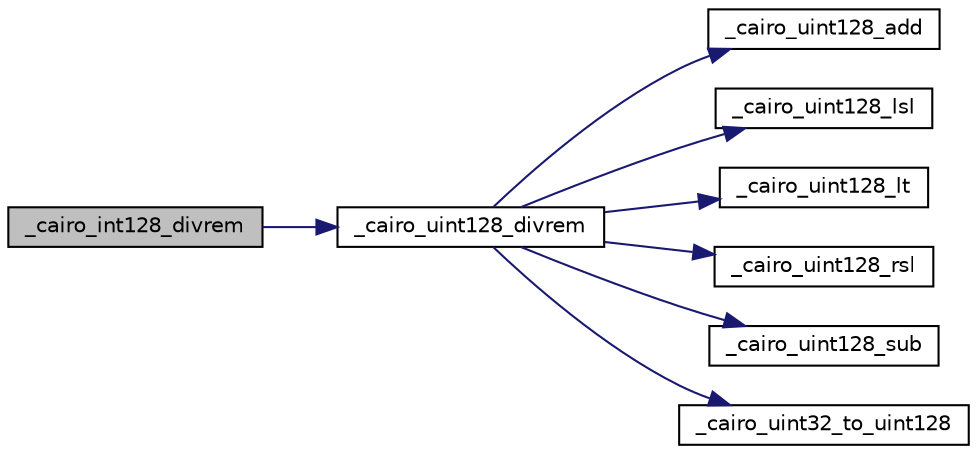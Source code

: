 digraph "_cairo_int128_divrem"
{
 // LATEX_PDF_SIZE
  edge [fontname="Helvetica",fontsize="10",labelfontname="Helvetica",labelfontsize="10"];
  node [fontname="Helvetica",fontsize="10",shape=record];
  rankdir="LR";
  Node1 [label="_cairo_int128_divrem",height=0.2,width=0.4,color="black", fillcolor="grey75", style="filled", fontcolor="black",tooltip=" "];
  Node1 -> Node2 [color="midnightblue",fontsize="10",style="solid",fontname="Helvetica"];
  Node2 [label="_cairo_uint128_divrem",height=0.2,width=0.4,color="black", fillcolor="white", style="filled",URL="$cairo-wideint_8c.html#aa5b44959de79561b14816b46060cc926",tooltip=" "];
  Node2 -> Node3 [color="midnightblue",fontsize="10",style="solid",fontname="Helvetica"];
  Node3 [label="_cairo_uint128_add",height=0.2,width=0.4,color="black", fillcolor="white", style="filled",URL="$cairo-wideint_8c.html#ac5ea95d722e772cbae83ad6659a629fe",tooltip=" "];
  Node2 -> Node4 [color="midnightblue",fontsize="10",style="solid",fontname="Helvetica"];
  Node4 [label="_cairo_uint128_lsl",height=0.2,width=0.4,color="black", fillcolor="white", style="filled",URL="$cairo-wideint_8c.html#a0dcc5a4047b43752da4c9a6acd959903",tooltip=" "];
  Node2 -> Node5 [color="midnightblue",fontsize="10",style="solid",fontname="Helvetica"];
  Node5 [label="_cairo_uint128_lt",height=0.2,width=0.4,color="black", fillcolor="white", style="filled",URL="$cairo-wideint_8c.html#aa7f16a7219ad7534bf766af26589de40",tooltip=" "];
  Node2 -> Node6 [color="midnightblue",fontsize="10",style="solid",fontname="Helvetica"];
  Node6 [label="_cairo_uint128_rsl",height=0.2,width=0.4,color="black", fillcolor="white", style="filled",URL="$cairo-wideint_8c.html#a6591001de314b365318db0edc7950fde",tooltip=" "];
  Node2 -> Node7 [color="midnightblue",fontsize="10",style="solid",fontname="Helvetica"];
  Node7 [label="_cairo_uint128_sub",height=0.2,width=0.4,color="black", fillcolor="white", style="filled",URL="$cairo-wideint_8c.html#a4ac7f020e382247e3693fb1597e41fdf",tooltip=" "];
  Node2 -> Node8 [color="midnightblue",fontsize="10",style="solid",fontname="Helvetica"];
  Node8 [label="_cairo_uint32_to_uint128",height=0.2,width=0.4,color="black", fillcolor="white", style="filled",URL="$cairo-wideint_8c.html#a23416e4346eb40467a88a873acc55057",tooltip=" "];
}
